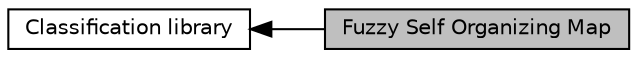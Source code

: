 digraph "Fuzzy Self Organizing Map"
{
  edge [fontname="Helvetica",fontsize="10",labelfontname="Helvetica",labelfontsize="10"];
  node [fontname="Helvetica",fontsize="10",shape=record];
  rankdir=LR;
  Node0 [label="Fuzzy Self Organizing Map",height=0.2,width=0.4,color="black", fillcolor="grey75", style="filled", fontcolor="black"];
  Node1 [label="Classification library",height=0.2,width=0.4,color="black", fillcolor="white", style="filled",URL="$group__ClassificationLibrary.html"];
  Node1->Node0 [shape=plaintext, dir="back", style="solid"];
}
